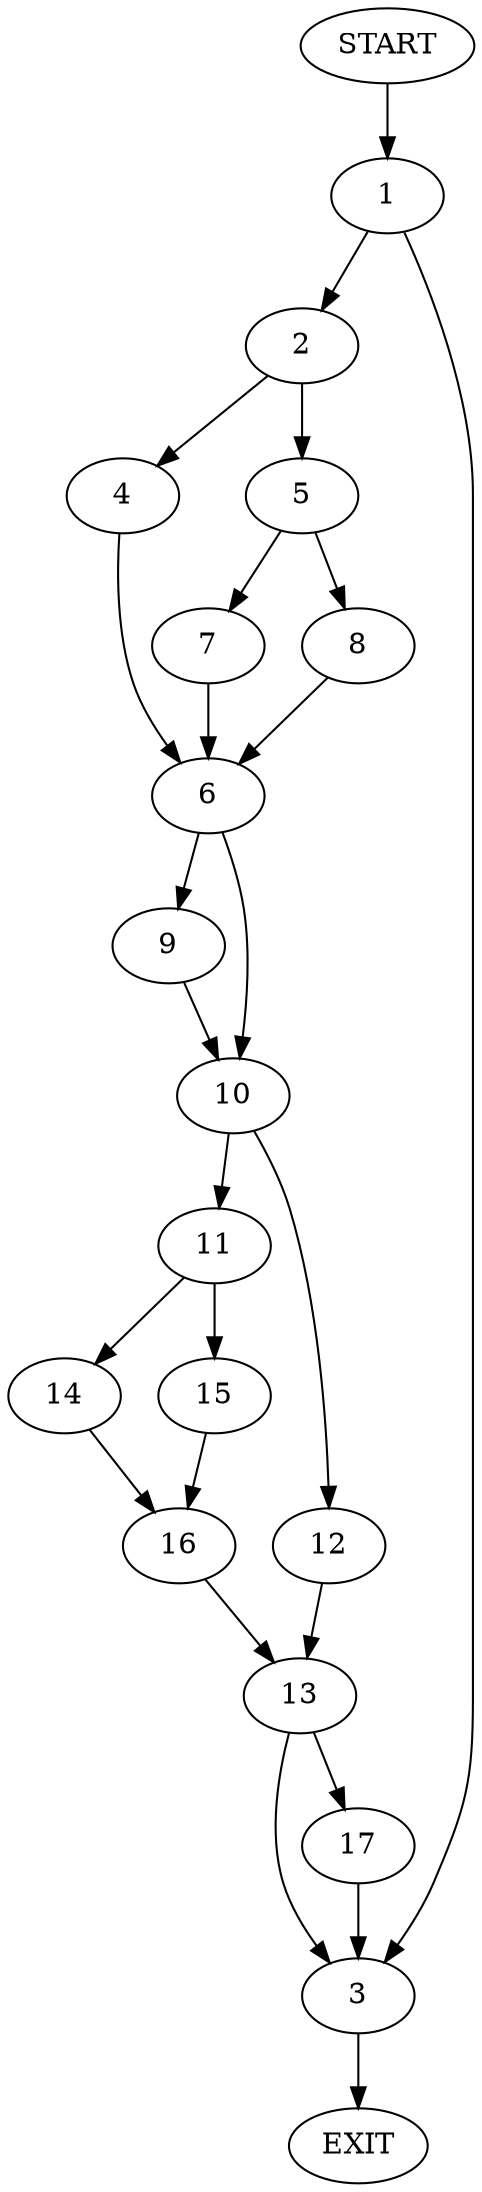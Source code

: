 digraph {
0 [label="START"]
18 [label="EXIT"]
0 -> 1
1 -> 2
1 -> 3
2 -> 4
2 -> 5
3 -> 18
4 -> 6
5 -> 7
5 -> 8
6 -> 9
6 -> 10
8 -> 6
7 -> 6
10 -> 11
10 -> 12
9 -> 10
12 -> 13
11 -> 14
11 -> 15
15 -> 16
14 -> 16
16 -> 13
13 -> 17
13 -> 3
17 -> 3
}
